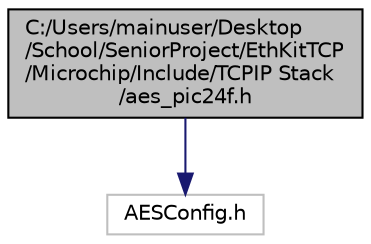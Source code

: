 digraph "C:/Users/mainuser/Desktop/School/SeniorProject/EthKitTCP/Microchip/Include/TCPIP Stack/aes_pic24f.h"
{
  edge [fontname="Helvetica",fontsize="10",labelfontname="Helvetica",labelfontsize="10"];
  node [fontname="Helvetica",fontsize="10",shape=record];
  Node1 [label="C:/Users/mainuser/Desktop\l/School/SeniorProject/EthKitTCP\l/Microchip/Include/TCPIP Stack\l/aes_pic24f.h",height=0.2,width=0.4,color="black", fillcolor="grey75", style="filled", fontcolor="black"];
  Node1 -> Node2 [color="midnightblue",fontsize="10",style="solid",fontname="Helvetica"];
  Node2 [label="AESConfig.h",height=0.2,width=0.4,color="grey75", fillcolor="white", style="filled"];
}
